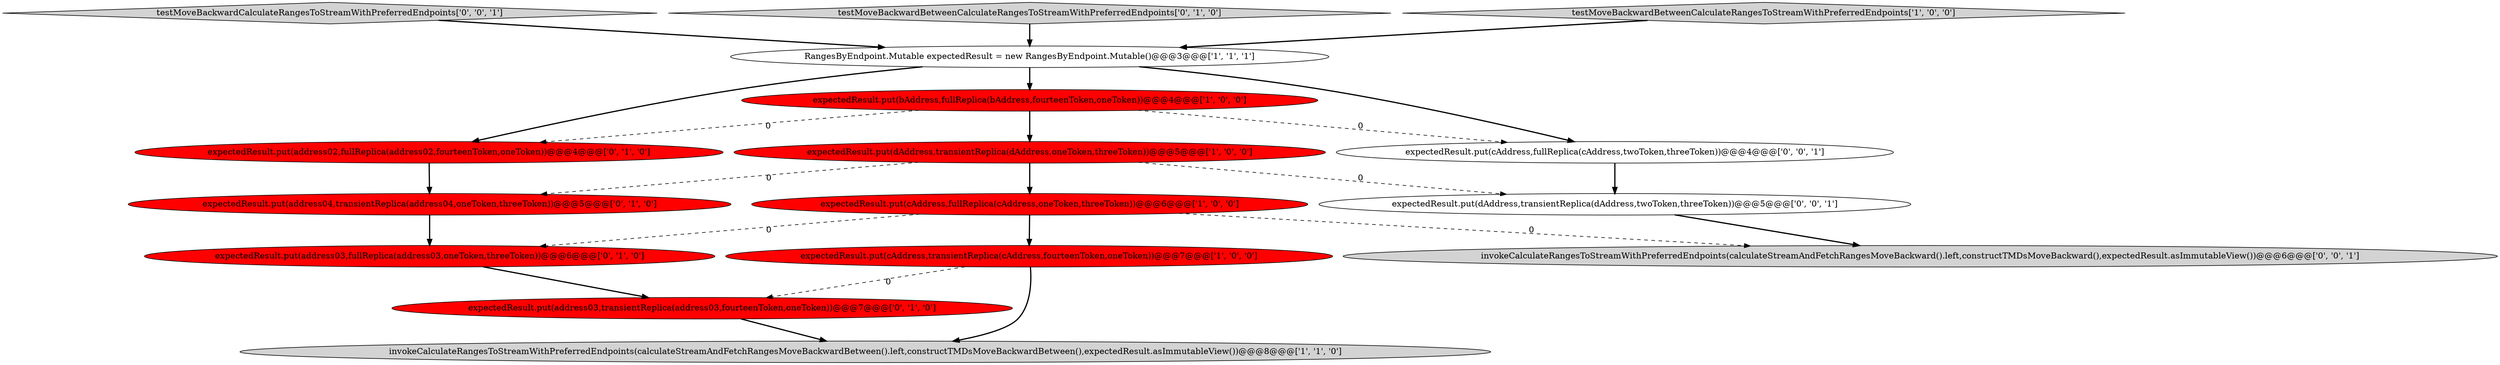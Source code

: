 digraph {
12 [style = filled, label = "testMoveBackwardCalculateRangesToStreamWithPreferredEndpoints['0', '0', '1']", fillcolor = lightgray, shape = diamond image = "AAA0AAABBB3BBB"];
10 [style = filled, label = "expectedResult.put(address04,transientReplica(address04,oneToken,threeToken))@@@5@@@['0', '1', '0']", fillcolor = red, shape = ellipse image = "AAA1AAABBB2BBB"];
6 [style = filled, label = "expectedResult.put(cAddress,fullReplica(cAddress,oneToken,threeToken))@@@6@@@['1', '0', '0']", fillcolor = red, shape = ellipse image = "AAA1AAABBB1BBB"];
14 [style = filled, label = "expectedResult.put(dAddress,transientReplica(dAddress,twoToken,threeToken))@@@5@@@['0', '0', '1']", fillcolor = white, shape = ellipse image = "AAA0AAABBB3BBB"];
8 [style = filled, label = "expectedResult.put(address02,fullReplica(address02,fourteenToken,oneToken))@@@4@@@['0', '1', '0']", fillcolor = red, shape = ellipse image = "AAA1AAABBB2BBB"];
9 [style = filled, label = "expectedResult.put(address03,transientReplica(address03,fourteenToken,oneToken))@@@7@@@['0', '1', '0']", fillcolor = red, shape = ellipse image = "AAA1AAABBB2BBB"];
1 [style = filled, label = "expectedResult.put(cAddress,transientReplica(cAddress,fourteenToken,oneToken))@@@7@@@['1', '0', '0']", fillcolor = red, shape = ellipse image = "AAA1AAABBB1BBB"];
0 [style = filled, label = "expectedResult.put(dAddress,transientReplica(dAddress,oneToken,threeToken))@@@5@@@['1', '0', '0']", fillcolor = red, shape = ellipse image = "AAA1AAABBB1BBB"];
11 [style = filled, label = "testMoveBackwardBetweenCalculateRangesToStreamWithPreferredEndpoints['0', '1', '0']", fillcolor = lightgray, shape = diamond image = "AAA0AAABBB2BBB"];
15 [style = filled, label = "expectedResult.put(cAddress,fullReplica(cAddress,twoToken,threeToken))@@@4@@@['0', '0', '1']", fillcolor = white, shape = ellipse image = "AAA0AAABBB3BBB"];
13 [style = filled, label = "invokeCalculateRangesToStreamWithPreferredEndpoints(calculateStreamAndFetchRangesMoveBackward().left,constructTMDsMoveBackward(),expectedResult.asImmutableView())@@@6@@@['0', '0', '1']", fillcolor = lightgray, shape = ellipse image = "AAA0AAABBB3BBB"];
7 [style = filled, label = "expectedResult.put(address03,fullReplica(address03,oneToken,threeToken))@@@6@@@['0', '1', '0']", fillcolor = red, shape = ellipse image = "AAA1AAABBB2BBB"];
5 [style = filled, label = "expectedResult.put(bAddress,fullReplica(bAddress,fourteenToken,oneToken))@@@4@@@['1', '0', '0']", fillcolor = red, shape = ellipse image = "AAA1AAABBB1BBB"];
2 [style = filled, label = "invokeCalculateRangesToStreamWithPreferredEndpoints(calculateStreamAndFetchRangesMoveBackwardBetween().left,constructTMDsMoveBackwardBetween(),expectedResult.asImmutableView())@@@8@@@['1', '1', '0']", fillcolor = lightgray, shape = ellipse image = "AAA0AAABBB1BBB"];
3 [style = filled, label = "testMoveBackwardBetweenCalculateRangesToStreamWithPreferredEndpoints['1', '0', '0']", fillcolor = lightgray, shape = diamond image = "AAA0AAABBB1BBB"];
4 [style = filled, label = "RangesByEndpoint.Mutable expectedResult = new RangesByEndpoint.Mutable()@@@3@@@['1', '1', '1']", fillcolor = white, shape = ellipse image = "AAA0AAABBB1BBB"];
8->10 [style = bold, label=""];
15->14 [style = bold, label=""];
0->6 [style = bold, label=""];
9->2 [style = bold, label=""];
6->7 [style = dashed, label="0"];
11->4 [style = bold, label=""];
4->15 [style = bold, label=""];
1->9 [style = dashed, label="0"];
3->4 [style = bold, label=""];
10->7 [style = bold, label=""];
0->10 [style = dashed, label="0"];
7->9 [style = bold, label=""];
0->14 [style = dashed, label="0"];
6->1 [style = bold, label=""];
6->13 [style = dashed, label="0"];
5->0 [style = bold, label=""];
12->4 [style = bold, label=""];
5->8 [style = dashed, label="0"];
4->8 [style = bold, label=""];
1->2 [style = bold, label=""];
14->13 [style = bold, label=""];
5->15 [style = dashed, label="0"];
4->5 [style = bold, label=""];
}
